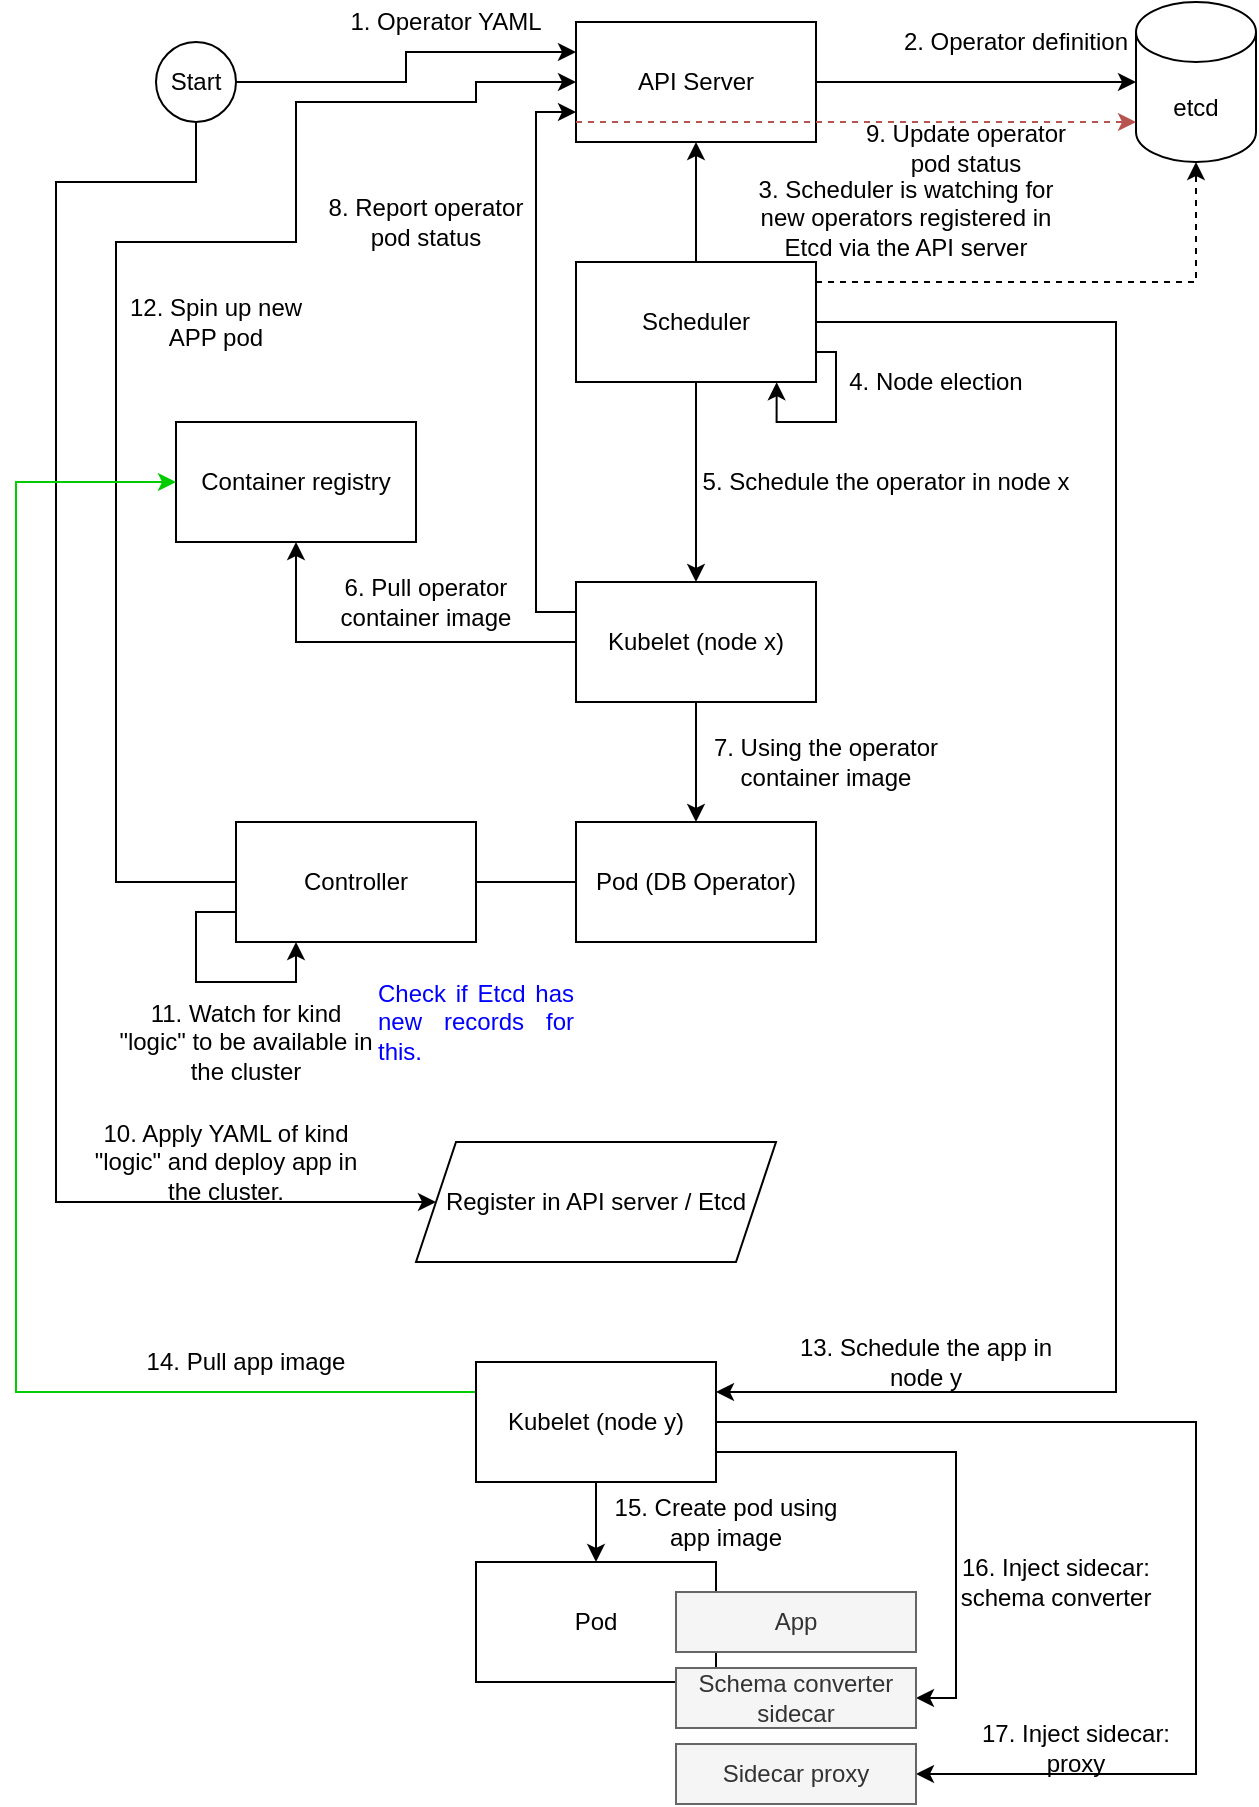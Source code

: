 <mxfile version="14.6.11" type="google" pages="3"><diagram id="4P6A0_VLoQpQ68xf5dAT" name="Current - deployment"><mxGraphModel dx="1422" dy="802" grid="1" gridSize="10" guides="1" tooltips="1" connect="1" arrows="1" fold="1" page="1" pageScale="1" pageWidth="1700" pageHeight="1100" math="0" shadow="0"><root><mxCell id="0"/><mxCell id="1" parent="0"/><mxCell id="EYL23wooQC7OWPePY2j9-31" style="edgeStyle=orthogonalEdgeStyle;rounded=0;orthogonalLoop=1;jettySize=auto;html=1;" edge="1" parent="1" source="EYL23wooQC7OWPePY2j9-1"><mxGeometry relative="1" as="geometry"><mxPoint x="270" y="640" as="targetPoint"/><Array as="points"><mxPoint x="150" y="130"/><mxPoint x="80" y="130"/><mxPoint x="80" y="640"/></Array></mxGeometry></mxCell><mxCell id="EYL23wooQC7OWPePY2j9-44" style="edgeStyle=orthogonalEdgeStyle;rounded=0;orthogonalLoop=1;jettySize=auto;html=1;exitX=1;exitY=0.5;exitDx=0;exitDy=0;entryX=0;entryY=0.25;entryDx=0;entryDy=0;endArrow=classic;endFill=1;" edge="1" parent="1" source="EYL23wooQC7OWPePY2j9-1" target="EYL23wooQC7OWPePY2j9-3"><mxGeometry relative="1" as="geometry"/></mxCell><mxCell id="EYL23wooQC7OWPePY2j9-1" value="Start" style="ellipse;whiteSpace=wrap;html=1;aspect=fixed;" vertex="1" parent="1"><mxGeometry x="130" y="60" width="40" height="40" as="geometry"/></mxCell><mxCell id="EYL23wooQC7OWPePY2j9-2" value="etcd" style="shape=cylinder3;whiteSpace=wrap;html=1;boundedLbl=1;backgroundOutline=1;size=15;" vertex="1" parent="1"><mxGeometry x="620" y="40" width="60" height="80" as="geometry"/></mxCell><mxCell id="EYL23wooQC7OWPePY2j9-5" style="edgeStyle=orthogonalEdgeStyle;rounded=0;orthogonalLoop=1;jettySize=auto;html=1;entryX=0;entryY=0.5;entryDx=0;entryDy=0;entryPerimeter=0;" edge="1" parent="1" source="EYL23wooQC7OWPePY2j9-3"><mxGeometry relative="1" as="geometry"><mxPoint x="620" y="80" as="targetPoint"/></mxGeometry></mxCell><mxCell id="EYL23wooQC7OWPePY2j9-3" value="API Server" style="rounded=0;whiteSpace=wrap;html=1;" vertex="1" parent="1"><mxGeometry x="340" y="50" width="120" height="60" as="geometry"/></mxCell><mxCell id="EYL23wooQC7OWPePY2j9-6" value="1. Operator YAML" style="text;html=1;strokeColor=none;fillColor=none;align=center;verticalAlign=middle;whiteSpace=wrap;rounded=0;" vertex="1" parent="1"><mxGeometry x="215" y="40" width="120" height="20" as="geometry"/></mxCell><mxCell id="EYL23wooQC7OWPePY2j9-7" value="2. Operator definition" style="text;html=1;strokeColor=none;fillColor=none;align=center;verticalAlign=middle;whiteSpace=wrap;rounded=0;" vertex="1" parent="1"><mxGeometry x="470" y="50" width="180" height="20" as="geometry"/></mxCell><mxCell id="EYL23wooQC7OWPePY2j9-9" style="edgeStyle=orthogonalEdgeStyle;rounded=0;orthogonalLoop=1;jettySize=auto;html=1;entryX=0.5;entryY=1;entryDx=0;entryDy=0;entryPerimeter=0;dashed=1;" edge="1" parent="1" source="EYL23wooQC7OWPePY2j9-8"><mxGeometry relative="1" as="geometry"><mxPoint x="650" y="120" as="targetPoint"/><Array as="points"><mxPoint x="650" y="180"/></Array></mxGeometry></mxCell><mxCell id="EYL23wooQC7OWPePY2j9-10" style="edgeStyle=orthogonalEdgeStyle;rounded=0;orthogonalLoop=1;jettySize=auto;html=1;entryX=0.5;entryY=1;entryDx=0;entryDy=0;" edge="1" parent="1" source="EYL23wooQC7OWPePY2j9-8" target="EYL23wooQC7OWPePY2j9-3"><mxGeometry relative="1" as="geometry"/></mxCell><mxCell id="EYL23wooQC7OWPePY2j9-15" style="edgeStyle=orthogonalEdgeStyle;rounded=0;orthogonalLoop=1;jettySize=auto;html=1;entryX=0.5;entryY=0;entryDx=0;entryDy=0;" edge="1" parent="1" source="EYL23wooQC7OWPePY2j9-8" target="EYL23wooQC7OWPePY2j9-12"><mxGeometry relative="1" as="geometry"/></mxCell><mxCell id="EYL23wooQC7OWPePY2j9-49" style="edgeStyle=orthogonalEdgeStyle;rounded=0;orthogonalLoop=1;jettySize=auto;html=1;entryX=1;entryY=0.25;entryDx=0;entryDy=0;endArrow=classic;endFill=1;" edge="1" parent="1" source="EYL23wooQC7OWPePY2j9-8" target="EYL23wooQC7OWPePY2j9-41"><mxGeometry relative="1" as="geometry"><Array as="points"><mxPoint x="610" y="200"/><mxPoint x="610" y="735"/></Array></mxGeometry></mxCell><mxCell id="EYL23wooQC7OWPePY2j9-8" value="Scheduler" style="rounded=0;whiteSpace=wrap;html=1;" vertex="1" parent="1"><mxGeometry x="340" y="170" width="120" height="60" as="geometry"/></mxCell><mxCell id="EYL23wooQC7OWPePY2j9-11" value="3. Scheduler is watching for new operators registered in Etcd via the API server" style="text;html=1;strokeColor=none;fillColor=none;align=center;verticalAlign=middle;whiteSpace=wrap;rounded=0;" vertex="1" parent="1"><mxGeometry x="420" y="123" width="170" height="50" as="geometry"/></mxCell><mxCell id="EYL23wooQC7OWPePY2j9-18" style="edgeStyle=orthogonalEdgeStyle;rounded=0;orthogonalLoop=1;jettySize=auto;html=1;entryX=0.5;entryY=1;entryDx=0;entryDy=0;" edge="1" parent="1" source="EYL23wooQC7OWPePY2j9-12" target="EYL23wooQC7OWPePY2j9-17"><mxGeometry relative="1" as="geometry"/></mxCell><mxCell id="EYL23wooQC7OWPePY2j9-21" style="edgeStyle=orthogonalEdgeStyle;rounded=0;orthogonalLoop=1;jettySize=auto;html=1;entryX=0.5;entryY=0;entryDx=0;entryDy=0;" edge="1" parent="1" source="EYL23wooQC7OWPePY2j9-12" target="EYL23wooQC7OWPePY2j9-20"><mxGeometry relative="1" as="geometry"/></mxCell><mxCell id="EYL23wooQC7OWPePY2j9-25" style="edgeStyle=orthogonalEdgeStyle;rounded=0;orthogonalLoop=1;jettySize=auto;html=1;exitX=0;exitY=0.25;exitDx=0;exitDy=0;entryX=0;entryY=0.75;entryDx=0;entryDy=0;" edge="1" parent="1" source="EYL23wooQC7OWPePY2j9-12" target="EYL23wooQC7OWPePY2j9-3"><mxGeometry relative="1" as="geometry"><Array as="points"><mxPoint x="320" y="345"/><mxPoint x="320" y="95"/></Array></mxGeometry></mxCell><mxCell id="EYL23wooQC7OWPePY2j9-12" value="Kubelet (node x)" style="rounded=0;whiteSpace=wrap;html=1;" vertex="1" parent="1"><mxGeometry x="340" y="330" width="120" height="60" as="geometry"/></mxCell><mxCell id="EYL23wooQC7OWPePY2j9-13" style="edgeStyle=orthogonalEdgeStyle;rounded=0;orthogonalLoop=1;jettySize=auto;html=1;exitX=1;exitY=0.75;exitDx=0;exitDy=0;entryX=0.836;entryY=1.002;entryDx=0;entryDy=0;entryPerimeter=0;" edge="1" parent="1" source="EYL23wooQC7OWPePY2j9-8" target="EYL23wooQC7OWPePY2j9-8"><mxGeometry relative="1" as="geometry"><Array as="points"><mxPoint x="470" y="215"/><mxPoint x="470" y="250"/><mxPoint x="440" y="250"/></Array></mxGeometry></mxCell><mxCell id="EYL23wooQC7OWPePY2j9-14" value="4. Node election" style="text;html=1;strokeColor=none;fillColor=none;align=center;verticalAlign=middle;whiteSpace=wrap;rounded=0;" vertex="1" parent="1"><mxGeometry x="470" y="220" width="100" height="20" as="geometry"/></mxCell><mxCell id="EYL23wooQC7OWPePY2j9-16" value="5. Schedule the operator in node x" style="text;html=1;strokeColor=none;fillColor=none;align=center;verticalAlign=middle;whiteSpace=wrap;rounded=0;" vertex="1" parent="1"><mxGeometry x="400" y="270" width="190" height="20" as="geometry"/></mxCell><mxCell id="EYL23wooQC7OWPePY2j9-17" value="Container registry" style="rounded=0;whiteSpace=wrap;html=1;" vertex="1" parent="1"><mxGeometry x="140" y="250" width="120" height="60" as="geometry"/></mxCell><mxCell id="EYL23wooQC7OWPePY2j9-19" value="6. Pull operator container image" style="text;html=1;strokeColor=none;fillColor=none;align=center;verticalAlign=middle;whiteSpace=wrap;rounded=0;" vertex="1" parent="1"><mxGeometry x="210" y="330" width="110" height="20" as="geometry"/></mxCell><mxCell id="EYL23wooQC7OWPePY2j9-45" style="edgeStyle=orthogonalEdgeStyle;rounded=0;orthogonalLoop=1;jettySize=auto;html=1;exitX=0;exitY=0.5;exitDx=0;exitDy=0;entryX=1;entryY=0.5;entryDx=0;entryDy=0;endArrow=none;endFill=0;" edge="1" parent="1" source="EYL23wooQC7OWPePY2j9-20" target="EYL23wooQC7OWPePY2j9-33"><mxGeometry relative="1" as="geometry"/></mxCell><mxCell id="EYL23wooQC7OWPePY2j9-20" value="Pod (DB Operator)" style="rounded=0;whiteSpace=wrap;html=1;" vertex="1" parent="1"><mxGeometry x="340" y="450" width="120" height="60" as="geometry"/></mxCell><mxCell id="EYL23wooQC7OWPePY2j9-22" value="7. Using the operator container image" style="text;html=1;strokeColor=none;fillColor=none;align=center;verticalAlign=middle;whiteSpace=wrap;rounded=0;" vertex="1" parent="1"><mxGeometry x="400" y="410" width="130" height="20" as="geometry"/></mxCell><mxCell id="EYL23wooQC7OWPePY2j9-26" value="" style="endArrow=classic;html=1;entryX=0;entryY=0.75;entryDx=0;entryDy=0;entryPerimeter=0;fillColor=#f8cecc;strokeColor=#b85450;dashed=1;" edge="1" parent="1"><mxGeometry width="50" height="50" relative="1" as="geometry"><mxPoint x="340" y="100" as="sourcePoint"/><mxPoint x="620" y="100" as="targetPoint"/></mxGeometry></mxCell><mxCell id="EYL23wooQC7OWPePY2j9-27" value="8. Report operator pod status" style="text;html=1;strokeColor=none;fillColor=none;align=center;verticalAlign=middle;whiteSpace=wrap;rounded=0;" vertex="1" parent="1"><mxGeometry x="215" y="140" width="100" height="20" as="geometry"/></mxCell><mxCell id="EYL23wooQC7OWPePY2j9-28" value="9. Update operator pod status" style="text;html=1;strokeColor=none;fillColor=none;align=center;verticalAlign=middle;whiteSpace=wrap;rounded=0;" vertex="1" parent="1"><mxGeometry x="480" y="103" width="110" height="20" as="geometry"/></mxCell><mxCell id="EYL23wooQC7OWPePY2j9-30" value="Pod" style="rounded=0;whiteSpace=wrap;html=1;" vertex="1" parent="1"><mxGeometry x="290" y="820" width="120" height="60" as="geometry"/></mxCell><mxCell id="EYL23wooQC7OWPePY2j9-32" value="10. Apply YAML of kind &quot;logic&quot; and deploy app in the cluster." style="text;html=1;strokeColor=none;fillColor=none;align=center;verticalAlign=middle;whiteSpace=wrap;rounded=0;" vertex="1" parent="1"><mxGeometry x="90" y="610" width="150" height="20" as="geometry"/></mxCell><mxCell id="EYL23wooQC7OWPePY2j9-46" style="edgeStyle=orthogonalEdgeStyle;rounded=0;orthogonalLoop=1;jettySize=auto;html=1;exitX=0;exitY=0.5;exitDx=0;exitDy=0;entryX=0;entryY=0.5;entryDx=0;entryDy=0;endArrow=classic;endFill=1;" edge="1" parent="1" source="EYL23wooQC7OWPePY2j9-33" target="EYL23wooQC7OWPePY2j9-3"><mxGeometry relative="1" as="geometry"><Array as="points"><mxPoint x="110" y="480"/><mxPoint x="110" y="160"/><mxPoint x="200" y="160"/><mxPoint x="200" y="90"/><mxPoint x="290" y="90"/><mxPoint x="290" y="80"/></Array></mxGeometry></mxCell><mxCell id="EYL23wooQC7OWPePY2j9-33" value="Controller" style="rounded=0;whiteSpace=wrap;html=1;" vertex="1" parent="1"><mxGeometry x="170" y="450" width="120" height="60" as="geometry"/></mxCell><mxCell id="EYL23wooQC7OWPePY2j9-36" value="11. Watch for kind &quot;logic&quot; to be available in the cluster" style="text;html=1;strokeColor=none;fillColor=none;align=center;verticalAlign=middle;whiteSpace=wrap;rounded=0;" vertex="1" parent="1"><mxGeometry x="110" y="550" width="130" height="20" as="geometry"/></mxCell><mxCell id="EYL23wooQC7OWPePY2j9-37" value="&lt;div style=&quot;text-align: justify&quot;&gt;&lt;span&gt;&lt;font color=&quot;#0000ff&quot;&gt;Check if Etcd has new records for this.&lt;/font&gt;&lt;/span&gt;&lt;/div&gt;" style="text;html=1;strokeColor=none;fillColor=none;align=center;verticalAlign=middle;whiteSpace=wrap;rounded=0;" vertex="1" parent="1"><mxGeometry x="240" y="540" width="100" height="20" as="geometry"/></mxCell><mxCell id="EYL23wooQC7OWPePY2j9-40" value="Register in API server / Etcd" style="shape=parallelogram;perimeter=parallelogramPerimeter;whiteSpace=wrap;html=1;fixedSize=1;" vertex="1" parent="1"><mxGeometry x="260" y="610" width="180" height="60" as="geometry"/></mxCell><mxCell id="EYL23wooQC7OWPePY2j9-51" style="edgeStyle=orthogonalEdgeStyle;rounded=0;orthogonalLoop=1;jettySize=auto;html=1;exitX=0;exitY=0.25;exitDx=0;exitDy=0;entryX=0;entryY=0.5;entryDx=0;entryDy=0;endArrow=classic;endFill=1;fillColor=#d5e8d4;strokeColor=#00CC00;" edge="1" parent="1" source="EYL23wooQC7OWPePY2j9-41" target="EYL23wooQC7OWPePY2j9-17"><mxGeometry relative="1" as="geometry"><Array as="points"><mxPoint x="60" y="735"/><mxPoint x="60" y="280"/></Array></mxGeometry></mxCell><mxCell id="EYL23wooQC7OWPePY2j9-53" style="edgeStyle=orthogonalEdgeStyle;rounded=0;orthogonalLoop=1;jettySize=auto;html=1;exitX=0.5;exitY=1;exitDx=0;exitDy=0;entryX=0.5;entryY=0;entryDx=0;entryDy=0;endArrow=classic;endFill=1;" edge="1" parent="1" source="EYL23wooQC7OWPePY2j9-41" target="EYL23wooQC7OWPePY2j9-30"><mxGeometry relative="1" as="geometry"/></mxCell><mxCell id="EYL23wooQC7OWPePY2j9-59" style="edgeStyle=orthogonalEdgeStyle;rounded=0;orthogonalLoop=1;jettySize=auto;html=1;exitX=1;exitY=0.75;exitDx=0;exitDy=0;entryX=1;entryY=0.5;entryDx=0;entryDy=0;endArrow=classic;endFill=1;strokeColor=#000000;" edge="1" parent="1" source="EYL23wooQC7OWPePY2j9-41" target="EYL23wooQC7OWPePY2j9-56"><mxGeometry relative="1" as="geometry"/></mxCell><mxCell id="EYL23wooQC7OWPePY2j9-60" style="edgeStyle=orthogonalEdgeStyle;rounded=0;orthogonalLoop=1;jettySize=auto;html=1;exitX=1;exitY=0.5;exitDx=0;exitDy=0;entryX=1;entryY=0.5;entryDx=0;entryDy=0;endArrow=classic;endFill=1;strokeColor=#000000;" edge="1" parent="1" source="EYL23wooQC7OWPePY2j9-41" target="EYL23wooQC7OWPePY2j9-57"><mxGeometry relative="1" as="geometry"><Array as="points"><mxPoint x="650" y="750"/><mxPoint x="650" y="926"/></Array></mxGeometry></mxCell><mxCell id="EYL23wooQC7OWPePY2j9-41" value="Kubelet (node y)" style="rounded=0;whiteSpace=wrap;html=1;" vertex="1" parent="1"><mxGeometry x="290" y="720" width="120" height="60" as="geometry"/></mxCell><mxCell id="EYL23wooQC7OWPePY2j9-47" style="edgeStyle=orthogonalEdgeStyle;rounded=0;orthogonalLoop=1;jettySize=auto;html=1;exitX=0;exitY=0.75;exitDx=0;exitDy=0;entryX=0.25;entryY=1;entryDx=0;entryDy=0;endArrow=classic;endFill=1;" edge="1" parent="1" source="EYL23wooQC7OWPePY2j9-33" target="EYL23wooQC7OWPePY2j9-33"><mxGeometry relative="1" as="geometry"><Array as="points"><mxPoint x="150" y="495"/><mxPoint x="150" y="530"/><mxPoint x="200" y="530"/></Array></mxGeometry></mxCell><mxCell id="EYL23wooQC7OWPePY2j9-48" value="12. Spin up new APP pod" style="text;html=1;strokeColor=none;fillColor=none;align=center;verticalAlign=middle;whiteSpace=wrap;rounded=0;" vertex="1" parent="1"><mxGeometry x="110" y="190" width="100" height="20" as="geometry"/></mxCell><mxCell id="EYL23wooQC7OWPePY2j9-50" value="13. Schedule the app in node y" style="text;html=1;strokeColor=none;fillColor=none;align=center;verticalAlign=middle;whiteSpace=wrap;rounded=0;" vertex="1" parent="1"><mxGeometry x="450" y="710" width="130" height="20" as="geometry"/></mxCell><mxCell id="EYL23wooQC7OWPePY2j9-52" value="14. Pull app image" style="text;html=1;strokeColor=none;fillColor=none;align=center;verticalAlign=middle;whiteSpace=wrap;rounded=0;" vertex="1" parent="1"><mxGeometry x="120" y="710" width="110" height="20" as="geometry"/></mxCell><mxCell id="EYL23wooQC7OWPePY2j9-54" value="15. Create pod using app image" style="text;html=1;strokeColor=none;fillColor=none;align=center;verticalAlign=middle;whiteSpace=wrap;rounded=0;" vertex="1" parent="1"><mxGeometry x="350" y="790" width="130" height="20" as="geometry"/></mxCell><mxCell id="EYL23wooQC7OWPePY2j9-55" value="App" style="rounded=0;whiteSpace=wrap;html=1;fillColor=#f5f5f5;strokeColor=#666666;fontColor=#333333;" vertex="1" parent="1"><mxGeometry x="390" y="835" width="120" height="30" as="geometry"/></mxCell><mxCell id="EYL23wooQC7OWPePY2j9-56" value="Schema converter sidecar" style="rounded=0;whiteSpace=wrap;html=1;fillColor=#f5f5f5;strokeColor=#666666;fontColor=#333333;" vertex="1" parent="1"><mxGeometry x="390" y="873" width="120" height="30" as="geometry"/></mxCell><mxCell id="EYL23wooQC7OWPePY2j9-57" value="Sidecar proxy" style="rounded=0;whiteSpace=wrap;html=1;fillColor=#f5f5f5;strokeColor=#666666;fontColor=#333333;" vertex="1" parent="1"><mxGeometry x="390" y="911" width="120" height="30" as="geometry"/></mxCell><mxCell id="EYL23wooQC7OWPePY2j9-61" value="16. Inject sidecar: schema converter" style="text;html=1;strokeColor=none;fillColor=none;align=center;verticalAlign=middle;whiteSpace=wrap;rounded=0;" vertex="1" parent="1"><mxGeometry x="520" y="820" width="120" height="20" as="geometry"/></mxCell><mxCell id="EYL23wooQC7OWPePY2j9-62" value="17. Inject sidecar: proxy" style="text;html=1;strokeColor=none;fillColor=none;align=center;verticalAlign=middle;whiteSpace=wrap;rounded=0;" vertex="1" parent="1"><mxGeometry x="530" y="903" width="120" height="20" as="geometry"/></mxCell></root></mxGraphModel></diagram><diagram id="S3tp3RcvIHcw9X_DA0KB" name="Current - deployment of the app"><mxGraphModel dx="1422" dy="802" grid="1" gridSize="10" guides="1" tooltips="1" connect="1" arrows="1" fold="1" page="1" pageScale="1" pageWidth="1700" pageHeight="1100" math="0" shadow="0"><root><mxCell id="bf6N-Gqj1szJgS0gp0V7-0"/><mxCell id="bf6N-Gqj1szJgS0gp0V7-1" parent="bf6N-Gqj1szJgS0gp0V7-0"/></root></mxGraphModel></diagram><diagram id="oKPRCtxmmcsajIRjM5Au" name="Upgrade process"><mxGraphModel dx="1185" dy="668" grid="1" gridSize="10" guides="1" tooltips="1" connect="1" arrows="1" fold="1" page="1" pageScale="1" pageWidth="1700" pageHeight="1100" math="0" shadow="0"><root><mxCell id="7R5421VJaAQOdqgPjN7t-0"/><mxCell id="7R5421VJaAQOdqgPjN7t-1" parent="7R5421VJaAQOdqgPjN7t-0"/><mxCell id="3TCBNtMRqzRfCgvwtc5B-2" style="edgeStyle=orthogonalEdgeStyle;rounded=0;orthogonalLoop=1;jettySize=auto;html=1;entryX=0;entryY=0.5;entryDx=0;entryDy=0;endArrow=classic;endFill=1;strokeColor=#000000;" edge="1" parent="7R5421VJaAQOdqgPjN7t-1" source="3TCBNtMRqzRfCgvwtc5B-0"><mxGeometry relative="1" as="geometry"><mxPoint x="240" y="100" as="targetPoint"/></mxGeometry></mxCell><mxCell id="3TCBNtMRqzRfCgvwtc5B-0" value="Start" style="ellipse;whiteSpace=wrap;html=1;aspect=fixed;" vertex="1" parent="7R5421VJaAQOdqgPjN7t-1"><mxGeometry x="120" y="80" width="40" height="40" as="geometry"/></mxCell><mxCell id="OgtN61gY8lWdsi3xdZwI-2" style="edgeStyle=orthogonalEdgeStyle;rounded=0;orthogonalLoop=1;jettySize=auto;html=1;entryX=0;entryY=0.5;entryDx=0;entryDy=0;endArrow=classic;endFill=1;strokeColor=#000000;" edge="1" parent="7R5421VJaAQOdqgPjN7t-1" source="OgtN61gY8lWdsi3xdZwI-0" target="OgtN61gY8lWdsi3xdZwI-1"><mxGeometry relative="1" as="geometry"/></mxCell><mxCell id="OgtN61gY8lWdsi3xdZwI-0" value="SV: Apply kind logic" style="rounded=0;whiteSpace=wrap;html=1;" vertex="1" parent="7R5421VJaAQOdqgPjN7t-1"><mxGeometry x="240" y="70" width="120" height="60" as="geometry"/></mxCell><mxCell id="OgtN61gY8lWdsi3xdZwI-4" value="Yes" style="edgeStyle=orthogonalEdgeStyle;rounded=0;orthogonalLoop=1;jettySize=auto;html=1;exitX=0.5;exitY=1;exitDx=0;exitDy=0;entryX=0.5;entryY=0;entryDx=0;entryDy=0;endArrow=classic;endFill=1;strokeColor=#000000;" edge="1" parent="7R5421VJaAQOdqgPjN7t-1" source="OgtN61gY8lWdsi3xdZwI-1" target="OgtN61gY8lWdsi3xdZwI-3"><mxGeometry relative="1" as="geometry"/></mxCell><mxCell id="OgtN61gY8lWdsi3xdZwI-1" value="Has image changed?" style="rhombus;whiteSpace=wrap;html=1;" vertex="1" parent="7R5421VJaAQOdqgPjN7t-1"><mxGeometry x="480" y="60" width="80" height="80" as="geometry"/></mxCell><mxCell id="OgtN61gY8lWdsi3xdZwI-6" style="edgeStyle=orthogonalEdgeStyle;rounded=0;orthogonalLoop=1;jettySize=auto;html=1;exitX=0.5;exitY=1;exitDx=0;exitDy=0;entryX=0.5;entryY=0;entryDx=0;entryDy=0;endArrow=classic;endFill=1;strokeColor=#000000;" edge="1" parent="7R5421VJaAQOdqgPjN7t-1" source="OgtN61gY8lWdsi3xdZwI-3" target="OgtN61gY8lWdsi3xdZwI-5"><mxGeometry relative="1" as="geometry"/></mxCell><mxCell id="OgtN61gY8lWdsi3xdZwI-3" value="SV: Sidecar queues requests" style="rounded=0;whiteSpace=wrap;html=1;" vertex="1" parent="7R5421VJaAQOdqgPjN7t-1"><mxGeometry x="460" y="200" width="120" height="60" as="geometry"/></mxCell><mxCell id="OgtN61gY8lWdsi3xdZwI-8" style="edgeStyle=orthogonalEdgeStyle;rounded=0;orthogonalLoop=1;jettySize=auto;html=1;exitX=0.5;exitY=1;exitDx=0;exitDy=0;entryX=0.5;entryY=0;entryDx=0;entryDy=0;endArrow=classic;endFill=1;strokeColor=#000000;" edge="1" parent="7R5421VJaAQOdqgPjN7t-1" source="OgtN61gY8lWdsi3xdZwI-5" target="OgtN61gY8lWdsi3xdZwI-7"><mxGeometry relative="1" as="geometry"/></mxCell><mxCell id="OgtN61gY8lWdsi3xdZwI-5" value="SV: Check if app version exist in the DB" style="rounded=0;whiteSpace=wrap;html=1;" vertex="1" parent="7R5421VJaAQOdqgPjN7t-1"><mxGeometry x="460" y="320" width="120" height="60" as="geometry"/></mxCell><mxCell id="OgtN61gY8lWdsi3xdZwI-10" value="No" style="edgeStyle=orthogonalEdgeStyle;rounded=0;orthogonalLoop=1;jettySize=auto;html=1;entryX=0;entryY=0.5;entryDx=0;entryDy=0;endArrow=classic;endFill=1;strokeColor=#000000;" edge="1" parent="7R5421VJaAQOdqgPjN7t-1" source="OgtN61gY8lWdsi3xdZwI-7" target="OgtN61gY8lWdsi3xdZwI-9"><mxGeometry relative="1" as="geometry"/></mxCell><mxCell id="OgtN61gY8lWdsi3xdZwI-12" value="Yes" style="edgeStyle=orthogonalEdgeStyle;rounded=0;orthogonalLoop=1;jettySize=auto;html=1;exitX=0.5;exitY=1;exitDx=0;exitDy=0;entryX=0.5;entryY=0;entryDx=0;entryDy=0;endArrow=classic;endFill=1;strokeColor=#000000;" edge="1" parent="7R5421VJaAQOdqgPjN7t-1" source="OgtN61gY8lWdsi3xdZwI-7" target="OgtN61gY8lWdsi3xdZwI-11"><mxGeometry relative="1" as="geometry"/></mxCell><mxCell id="OgtN61gY8lWdsi3xdZwI-7" value="Is app version exist in DB" style="rhombus;whiteSpace=wrap;html=1;" vertex="1" parent="7R5421VJaAQOdqgPjN7t-1"><mxGeometry x="480" y="440" width="80" height="80" as="geometry"/></mxCell><mxCell id="OgtN61gY8lWdsi3xdZwI-18" style="edgeStyle=orthogonalEdgeStyle;rounded=0;orthogonalLoop=1;jettySize=auto;html=1;exitX=1;exitY=0.5;exitDx=0;exitDy=0;entryX=0;entryY=0.5;entryDx=0;entryDy=0;endArrow=classic;endFill=1;strokeColor=#000000;" edge="1" parent="7R5421VJaAQOdqgPjN7t-1" source="OgtN61gY8lWdsi3xdZwI-9" target="OgtN61gY8lWdsi3xdZwI-17"><mxGeometry relative="1" as="geometry"/></mxCell><mxCell id="OgtN61gY8lWdsi3xdZwI-9" value="DB: invoke update script" style="rounded=0;whiteSpace=wrap;html=1;" vertex="1" parent="7R5421VJaAQOdqgPjN7t-1"><mxGeometry x="640" y="450" width="120" height="60" as="geometry"/></mxCell><mxCell id="OgtN61gY8lWdsi3xdZwI-14" style="edgeStyle=orthogonalEdgeStyle;rounded=0;orthogonalLoop=1;jettySize=auto;html=1;entryX=0.5;entryY=0;entryDx=0;entryDy=0;endArrow=classic;endFill=1;strokeColor=#000000;" edge="1" parent="7R5421VJaAQOdqgPjN7t-1" source="OgtN61gY8lWdsi3xdZwI-11" target="OgtN61gY8lWdsi3xdZwI-13"><mxGeometry relative="1" as="geometry"/></mxCell><mxCell id="OgtN61gY8lWdsi3xdZwI-11" value="SV: Dequeue requests" style="rounded=0;whiteSpace=wrap;html=1;" vertex="1" parent="7R5421VJaAQOdqgPjN7t-1"><mxGeometry x="460" y="580" width="120" height="60" as="geometry"/></mxCell><mxCell id="OgtN61gY8lWdsi3xdZwI-16" style="edgeStyle=orthogonalEdgeStyle;rounded=0;orthogonalLoop=1;jettySize=auto;html=1;exitX=0.5;exitY=1;exitDx=0;exitDy=0;entryX=0.5;entryY=0;entryDx=0;entryDy=0;endArrow=classic;endFill=1;strokeColor=#000000;" edge="1" parent="7R5421VJaAQOdqgPjN7t-1" source="OgtN61gY8lWdsi3xdZwI-13" target="OgtN61gY8lWdsi3xdZwI-15"><mxGeometry relative="1" as="geometry"/></mxCell><mxCell id="OgtN61gY8lWdsi3xdZwI-13" value="SV: Direct requests to the app container" style="rounded=0;whiteSpace=wrap;html=1;" vertex="1" parent="7R5421VJaAQOdqgPjN7t-1"><mxGeometry x="460" y="700" width="120" height="60" as="geometry"/></mxCell><mxCell id="OgtN61gY8lWdsi3xdZwI-15" value="End" style="ellipse;whiteSpace=wrap;html=1;aspect=fixed;" vertex="1" parent="7R5421VJaAQOdqgPjN7t-1"><mxGeometry x="480" y="860" width="80" height="80" as="geometry"/></mxCell><mxCell id="OgtN61gY8lWdsi3xdZwI-20" style="edgeStyle=orthogonalEdgeStyle;rounded=0;orthogonalLoop=1;jettySize=auto;html=1;entryX=0;entryY=0.5;entryDx=0;entryDy=0;endArrow=classic;endFill=1;strokeColor=#000000;" edge="1" parent="7R5421VJaAQOdqgPjN7t-1" source="OgtN61gY8lWdsi3xdZwI-17" target="OgtN61gY8lWdsi3xdZwI-19"><mxGeometry relative="1" as="geometry"/></mxCell><mxCell id="OgtN61gY8lWdsi3xdZwI-17" value="DB: update app version in db" style="rounded=0;whiteSpace=wrap;html=1;" vertex="1" parent="7R5421VJaAQOdqgPjN7t-1"><mxGeometry x="840" y="450" width="120" height="60" as="geometry"/></mxCell><mxCell id="OgtN61gY8lWdsi3xdZwI-22" style="edgeStyle=orthogonalEdgeStyle;rounded=0;orthogonalLoop=1;jettySize=auto;html=1;entryX=0;entryY=0.5;entryDx=0;entryDy=0;endArrow=classic;endFill=1;strokeColor=#000000;" edge="1" parent="7R5421VJaAQOdqgPjN7t-1" source="OgtN61gY8lWdsi3xdZwI-19" target="OgtN61gY8lWdsi3xdZwI-21"><mxGeometry relative="1" as="geometry"/></mxCell><mxCell id="OgtN61gY8lWdsi3xdZwI-19" value="SV: Deploy new app container" style="rounded=0;whiteSpace=wrap;html=1;" vertex="1" parent="7R5421VJaAQOdqgPjN7t-1"><mxGeometry x="1040" y="450" width="120" height="60" as="geometry"/></mxCell><mxCell id="OgtN61gY8lWdsi3xdZwI-24" style="edgeStyle=orthogonalEdgeStyle;rounded=0;orthogonalLoop=1;jettySize=auto;html=1;entryX=0;entryY=0.5;entryDx=0;entryDy=0;endArrow=classic;endFill=1;strokeColor=#000000;" edge="1" parent="7R5421VJaAQOdqgPjN7t-1" source="OgtN61gY8lWdsi3xdZwI-21" target="OgtN61gY8lWdsi3xdZwI-23"><mxGeometry relative="1" as="geometry"/></mxCell><mxCell id="OgtN61gY8lWdsi3xdZwI-21" value="SV: Stop queuing requests" style="rounded=0;whiteSpace=wrap;html=1;" vertex="1" parent="7R5421VJaAQOdqgPjN7t-1"><mxGeometry x="1240" y="450" width="120" height="60" as="geometry"/></mxCell><mxCell id="OgtN61gY8lWdsi3xdZwI-26" style="edgeStyle=orthogonalEdgeStyle;rounded=0;orthogonalLoop=1;jettySize=auto;html=1;entryX=0.5;entryY=0;entryDx=0;entryDy=0;endArrow=classic;endFill=1;strokeColor=#000000;" edge="1" parent="7R5421VJaAQOdqgPjN7t-1" source="OgtN61gY8lWdsi3xdZwI-23" target="OgtN61gY8lWdsi3xdZwI-25"><mxGeometry relative="1" as="geometry"/></mxCell><mxCell id="OgtN61gY8lWdsi3xdZwI-23" value="SV: Dequeue requests" style="rounded=0;whiteSpace=wrap;html=1;" vertex="1" parent="7R5421VJaAQOdqgPjN7t-1"><mxGeometry x="1440" y="450" width="120" height="60" as="geometry"/></mxCell><mxCell id="OgtN61gY8lWdsi3xdZwI-27" value="Yes" style="edgeStyle=orthogonalEdgeStyle;rounded=0;orthogonalLoop=1;jettySize=auto;html=1;exitX=0;exitY=0.5;exitDx=0;exitDy=0;entryX=1;entryY=0.5;entryDx=0;entryDy=0;endArrow=classic;endFill=1;strokeColor=#000000;" edge="1" parent="7R5421VJaAQOdqgPjN7t-1" source="OgtN61gY8lWdsi3xdZwI-25" target="OgtN61gY8lWdsi3xdZwI-13"><mxGeometry relative="1" as="geometry"><Array as="points"><mxPoint x="640" y="600"/><mxPoint x="640" y="730"/></Array></mxGeometry></mxCell><mxCell id="OgtN61gY8lWdsi3xdZwI-29" value="No" style="edgeStyle=orthogonalEdgeStyle;rounded=0;orthogonalLoop=1;jettySize=auto;html=1;exitX=0.5;exitY=1;exitDx=0;exitDy=0;entryX=0.5;entryY=0;entryDx=0;entryDy=0;endArrow=classic;endFill=1;strokeColor=#000000;" edge="1" parent="7R5421VJaAQOdqgPjN7t-1" source="OgtN61gY8lWdsi3xdZwI-25" target="OgtN61gY8lWdsi3xdZwI-28"><mxGeometry relative="1" as="geometry"/></mxCell><mxCell id="OgtN61gY8lWdsi3xdZwI-25" value="Is GET request" style="rhombus;whiteSpace=wrap;html=1;" vertex="1" parent="7R5421VJaAQOdqgPjN7t-1"><mxGeometry x="1460" y="560" width="80" height="80" as="geometry"/></mxCell><mxCell id="OgtN61gY8lWdsi3xdZwI-31" value="Yes" style="edgeStyle=orthogonalEdgeStyle;rounded=0;orthogonalLoop=1;jettySize=auto;html=1;exitX=0;exitY=0.5;exitDx=0;exitDy=0;entryX=1;entryY=0.5;entryDx=0;entryDy=0;endArrow=classic;endFill=1;strokeColor=#000000;" edge="1" parent="7R5421VJaAQOdqgPjN7t-1" source="OgtN61gY8lWdsi3xdZwI-28" target="OgtN61gY8lWdsi3xdZwI-30"><mxGeometry relative="1" as="geometry"/></mxCell><mxCell id="OgtN61gY8lWdsi3xdZwI-28" value="Is POST / PUT / DELETE" style="rhombus;whiteSpace=wrap;html=1;" vertex="1" parent="7R5421VJaAQOdqgPjN7t-1"><mxGeometry x="1460" y="680" width="80" height="80" as="geometry"/></mxCell><mxCell id="OgtN61gY8lWdsi3xdZwI-34" style="edgeStyle=orthogonalEdgeStyle;rounded=0;orthogonalLoop=1;jettySize=auto;html=1;exitX=0;exitY=0.5;exitDx=0;exitDy=0;entryX=1;entryY=0.75;entryDx=0;entryDy=0;endArrow=classic;endFill=1;strokeColor=#000000;" edge="1" parent="7R5421VJaAQOdqgPjN7t-1" source="OgtN61gY8lWdsi3xdZwI-30" target="OgtN61gY8lWdsi3xdZwI-13"><mxGeometry relative="1" as="geometry"/></mxCell><mxCell id="OgtN61gY8lWdsi3xdZwI-30" value="SV: Schema transformation" style="rounded=0;whiteSpace=wrap;html=1;" vertex="1" parent="7R5421VJaAQOdqgPjN7t-1"><mxGeometry x="1240" y="690" width="120" height="60" as="geometry"/></mxCell></root></mxGraphModel></diagram></mxfile>